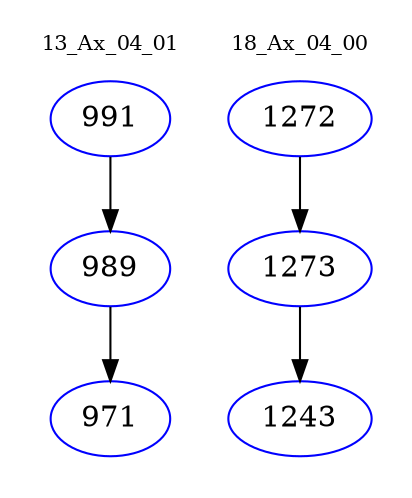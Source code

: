 digraph{
subgraph cluster_0 {
color = white
label = "13_Ax_04_01";
fontsize=10;
T0_991 [label="991", color="blue"]
T0_991 -> T0_989 [color="black"]
T0_989 [label="989", color="blue"]
T0_989 -> T0_971 [color="black"]
T0_971 [label="971", color="blue"]
}
subgraph cluster_1 {
color = white
label = "18_Ax_04_00";
fontsize=10;
T1_1272 [label="1272", color="blue"]
T1_1272 -> T1_1273 [color="black"]
T1_1273 [label="1273", color="blue"]
T1_1273 -> T1_1243 [color="black"]
T1_1243 [label="1243", color="blue"]
}
}
